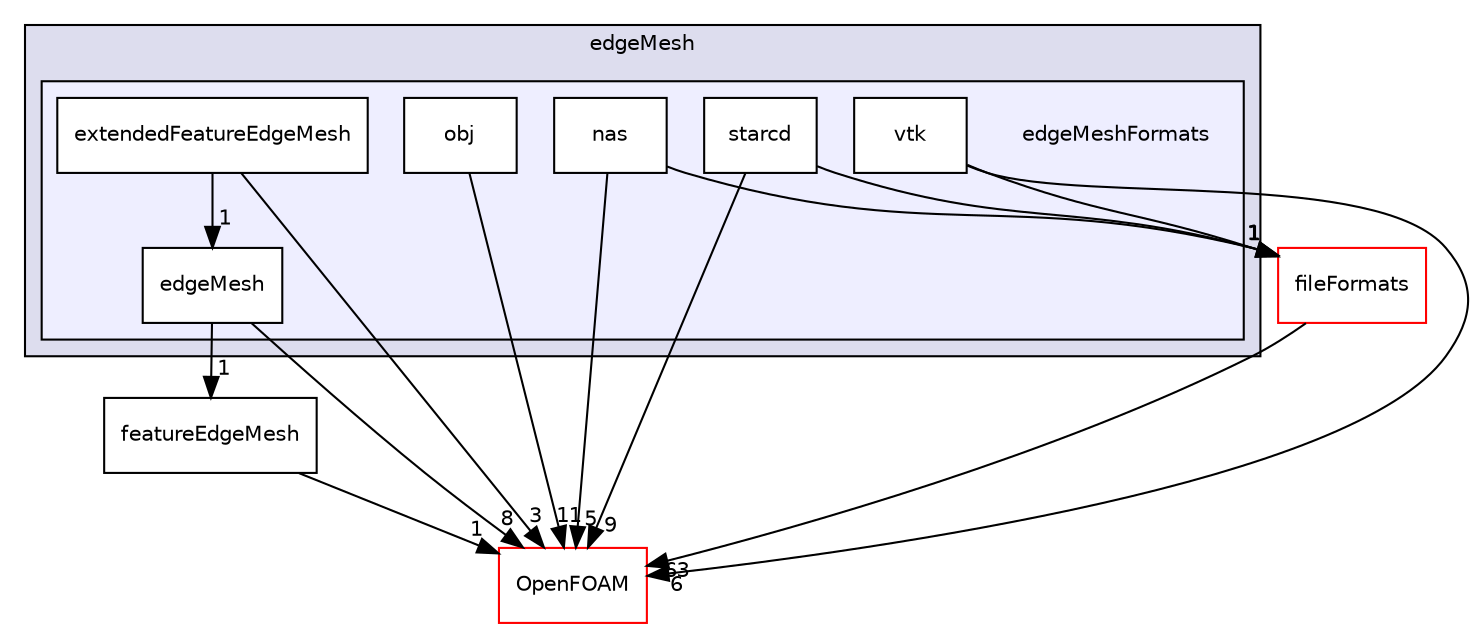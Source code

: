 digraph "src/edgeMesh/edgeMeshFormats" {
  bgcolor=transparent;
  compound=true
  node [ fontsize="10", fontname="Helvetica"];
  edge [ labelfontsize="10", labelfontname="Helvetica"];
  subgraph clusterdir_547d95b1f800fe300ab8f22eec4ab7b0 {
    graph [ bgcolor="#ddddee", pencolor="black", label="edgeMesh" fontname="Helvetica", fontsize="10", URL="dir_547d95b1f800fe300ab8f22eec4ab7b0.html"]
  subgraph clusterdir_0b3f7f46c9dc13de0ea8114aee8c4107 {
    graph [ bgcolor="#eeeeff", pencolor="black", label="" URL="dir_0b3f7f46c9dc13de0ea8114aee8c4107.html"];
    dir_0b3f7f46c9dc13de0ea8114aee8c4107 [shape=plaintext label="edgeMeshFormats"];
    dir_34a781972a02fcd57b9831ebc45a4200 [shape=box label="edgeMesh" color="black" fillcolor="white" style="filled" URL="dir_34a781972a02fcd57b9831ebc45a4200.html"];
    dir_481182cd0533f8b01365c6c01fbec10d [shape=box label="extendedFeatureEdgeMesh" color="black" fillcolor="white" style="filled" URL="dir_481182cd0533f8b01365c6c01fbec10d.html"];
    dir_32f99c2b87ac36ecee44783aceaaccc3 [shape=box label="nas" color="black" fillcolor="white" style="filled" URL="dir_32f99c2b87ac36ecee44783aceaaccc3.html"];
    dir_b3cbc984af584d7daf03bb64f7354041 [shape=box label="obj" color="black" fillcolor="white" style="filled" URL="dir_b3cbc984af584d7daf03bb64f7354041.html"];
    dir_9798f7bcf899e87301ffbae7e1a36a05 [shape=box label="starcd" color="black" fillcolor="white" style="filled" URL="dir_9798f7bcf899e87301ffbae7e1a36a05.html"];
    dir_5b823498ccd73e1e6588d888d4b8a17e [shape=box label="vtk" color="black" fillcolor="white" style="filled" URL="dir_5b823498ccd73e1e6588d888d4b8a17e.html"];
  }
  }
  dir_6fe289b7d855a19ce128b10c5cc7c07b [shape=box label="featureEdgeMesh" URL="dir_6fe289b7d855a19ce128b10c5cc7c07b.html"];
  dir_b05602f37bb521a7142c0a3e200b5f35 [shape=box label="fileFormats" color="red" URL="dir_b05602f37bb521a7142c0a3e200b5f35.html"];
  dir_c5473ff19b20e6ec4dfe5c310b3778a8 [shape=box label="OpenFOAM" color="red" URL="dir_c5473ff19b20e6ec4dfe5c310b3778a8.html"];
  dir_b3cbc984af584d7daf03bb64f7354041->dir_c5473ff19b20e6ec4dfe5c310b3778a8 [headlabel="11", labeldistance=1.5 headhref="dir_000862_001888.html"];
  dir_6fe289b7d855a19ce128b10c5cc7c07b->dir_c5473ff19b20e6ec4dfe5c310b3778a8 [headlabel="1", labeldistance=1.5 headhref="dir_000869_001888.html"];
  dir_32f99c2b87ac36ecee44783aceaaccc3->dir_b05602f37bb521a7142c0a3e200b5f35 [headlabel="1", labeldistance=1.5 headhref="dir_000861_000881.html"];
  dir_32f99c2b87ac36ecee44783aceaaccc3->dir_c5473ff19b20e6ec4dfe5c310b3778a8 [headlabel="5", labeldistance=1.5 headhref="dir_000861_001888.html"];
  dir_b05602f37bb521a7142c0a3e200b5f35->dir_c5473ff19b20e6ec4dfe5c310b3778a8 [headlabel="63", labeldistance=1.5 headhref="dir_000881_001888.html"];
  dir_481182cd0533f8b01365c6c01fbec10d->dir_34a781972a02fcd57b9831ebc45a4200 [headlabel="1", labeldistance=1.5 headhref="dir_000860_000859.html"];
  dir_481182cd0533f8b01365c6c01fbec10d->dir_c5473ff19b20e6ec4dfe5c310b3778a8 [headlabel="3", labeldistance=1.5 headhref="dir_000860_001888.html"];
  dir_9798f7bcf899e87301ffbae7e1a36a05->dir_b05602f37bb521a7142c0a3e200b5f35 [headlabel="1", labeldistance=1.5 headhref="dir_000863_000881.html"];
  dir_9798f7bcf899e87301ffbae7e1a36a05->dir_c5473ff19b20e6ec4dfe5c310b3778a8 [headlabel="9", labeldistance=1.5 headhref="dir_000863_001888.html"];
  dir_34a781972a02fcd57b9831ebc45a4200->dir_6fe289b7d855a19ce128b10c5cc7c07b [headlabel="1", labeldistance=1.5 headhref="dir_000859_000869.html"];
  dir_34a781972a02fcd57b9831ebc45a4200->dir_c5473ff19b20e6ec4dfe5c310b3778a8 [headlabel="8", labeldistance=1.5 headhref="dir_000859_001888.html"];
  dir_5b823498ccd73e1e6588d888d4b8a17e->dir_b05602f37bb521a7142c0a3e200b5f35 [headlabel="1", labeldistance=1.5 headhref="dir_000864_000881.html"];
  dir_5b823498ccd73e1e6588d888d4b8a17e->dir_c5473ff19b20e6ec4dfe5c310b3778a8 [headlabel="6", labeldistance=1.5 headhref="dir_000864_001888.html"];
}

